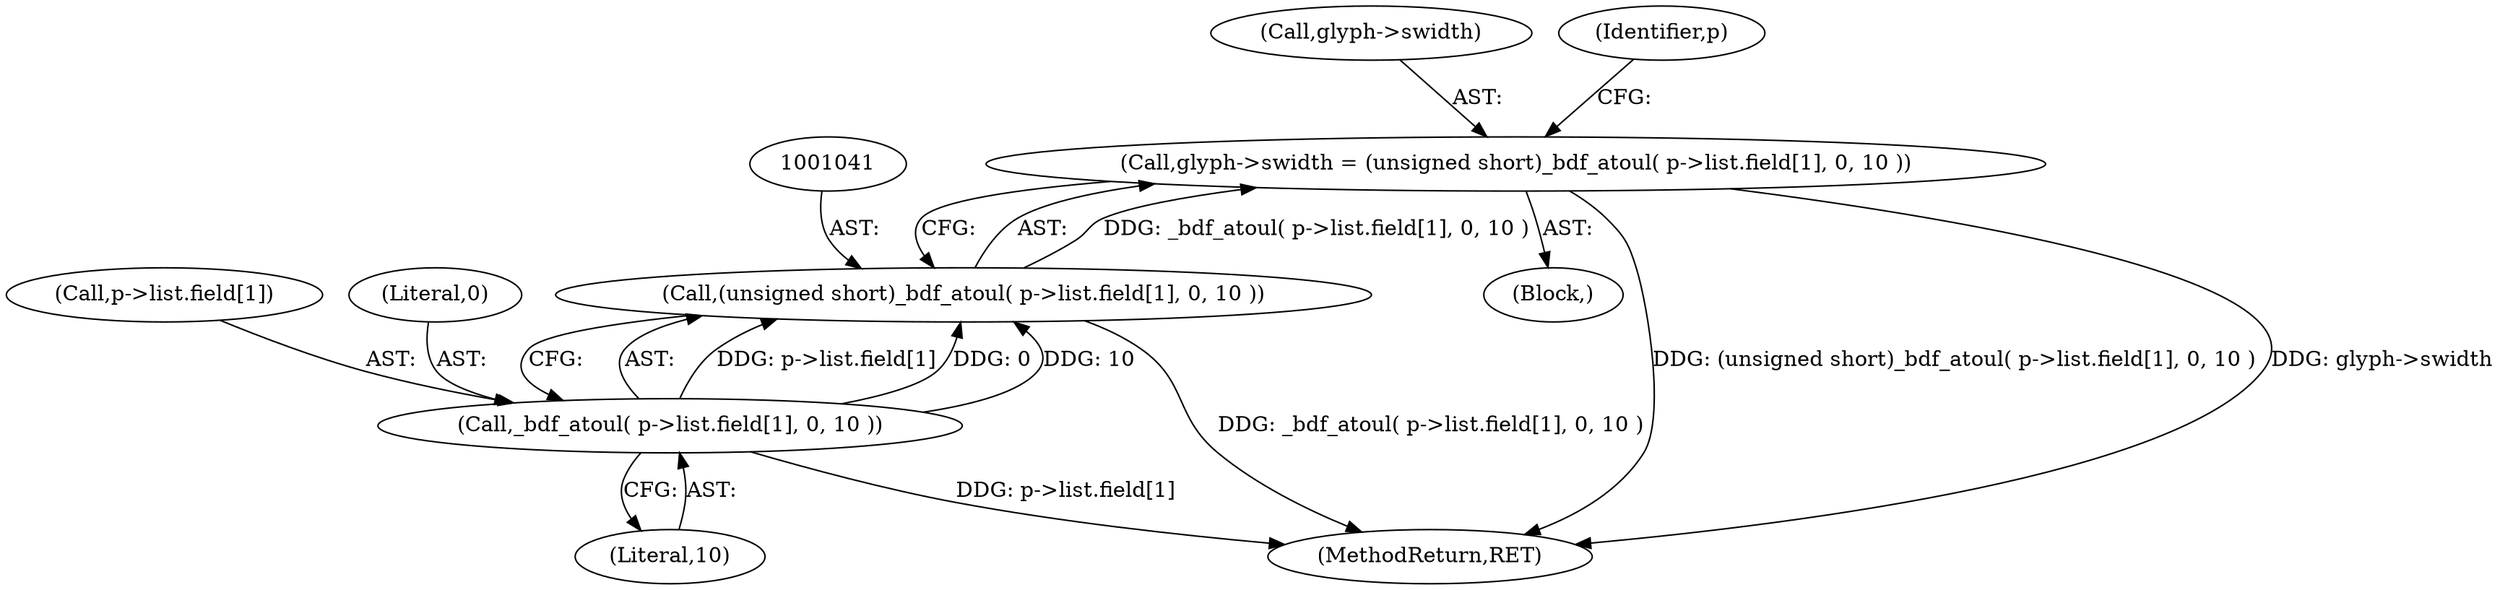 digraph "0_savannah_07bdb6e289c7954e2a533039dc93c1c136099d2d@pointer" {
"1001036" [label="(Call,glyph->swidth = (unsigned short)_bdf_atoul( p->list.field[1], 0, 10 ))"];
"1001040" [label="(Call,(unsigned short)_bdf_atoul( p->list.field[1], 0, 10 ))"];
"1001042" [label="(Call,_bdf_atoul( p->list.field[1], 0, 10 ))"];
"1001037" [label="(Call,glyph->swidth)"];
"1001051" [label="(Literal,10)"];
"1001043" [label="(Call,p->list.field[1])"];
"1001036" [label="(Call,glyph->swidth = (unsigned short)_bdf_atoul( p->list.field[1], 0, 10 ))"];
"1001040" [label="(Call,(unsigned short)_bdf_atoul( p->list.field[1], 0, 10 ))"];
"1001050" [label="(Literal,0)"];
"1001042" [label="(Call,_bdf_atoul( p->list.field[1], 0, 10 ))"];
"1001012" [label="(Block,)"];
"1001054" [label="(Identifier,p)"];
"1001571" [label="(MethodReturn,RET)"];
"1001036" -> "1001012"  [label="AST: "];
"1001036" -> "1001040"  [label="CFG: "];
"1001037" -> "1001036"  [label="AST: "];
"1001040" -> "1001036"  [label="AST: "];
"1001054" -> "1001036"  [label="CFG: "];
"1001036" -> "1001571"  [label="DDG: (unsigned short)_bdf_atoul( p->list.field[1], 0, 10 )"];
"1001036" -> "1001571"  [label="DDG: glyph->swidth"];
"1001040" -> "1001036"  [label="DDG: _bdf_atoul( p->list.field[1], 0, 10 )"];
"1001040" -> "1001042"  [label="CFG: "];
"1001041" -> "1001040"  [label="AST: "];
"1001042" -> "1001040"  [label="AST: "];
"1001040" -> "1001571"  [label="DDG: _bdf_atoul( p->list.field[1], 0, 10 )"];
"1001042" -> "1001040"  [label="DDG: p->list.field[1]"];
"1001042" -> "1001040"  [label="DDG: 0"];
"1001042" -> "1001040"  [label="DDG: 10"];
"1001042" -> "1001051"  [label="CFG: "];
"1001043" -> "1001042"  [label="AST: "];
"1001050" -> "1001042"  [label="AST: "];
"1001051" -> "1001042"  [label="AST: "];
"1001042" -> "1001571"  [label="DDG: p->list.field[1]"];
}
